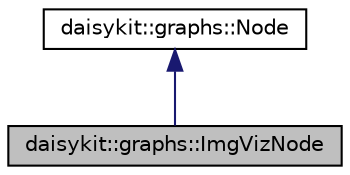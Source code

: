 digraph "daisykit::graphs::ImgVizNode"
{
 // LATEX_PDF_SIZE
  edge [fontname="Helvetica",fontsize="10",labelfontname="Helvetica",labelfontsize="10"];
  node [fontname="Helvetica",fontsize="10",shape=record];
  Node1 [label="daisykit::graphs::ImgVizNode",height=0.2,width=0.4,color="black", fillcolor="grey75", style="filled", fontcolor="black",tooltip=" "];
  Node2 -> Node1 [dir="back",color="midnightblue",fontsize="10",style="solid",fontname="Helvetica"];
  Node2 [label="daisykit::graphs::Node",height=0.2,width=0.4,color="black", fillcolor="white", style="filled",URL="$classdaisykit_1_1graphs_1_1Node.html",tooltip=" "];
}
